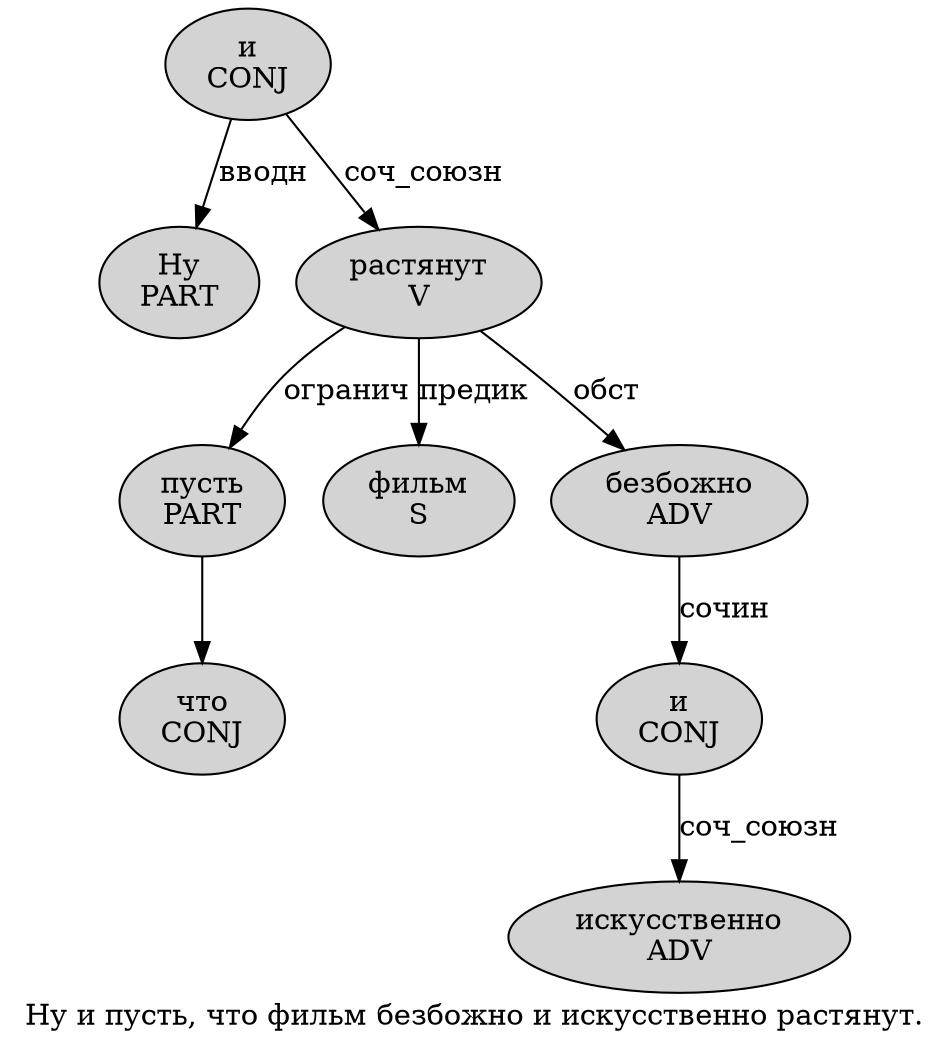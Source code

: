 digraph SENTENCE_2639 {
	graph [label="Ну и пусть, что фильм безбожно и искусственно растянут."]
	node [style=filled]
		0 [label="Ну
PART" color="" fillcolor=lightgray penwidth=1 shape=ellipse]
		1 [label="и
CONJ" color="" fillcolor=lightgray penwidth=1 shape=ellipse]
		2 [label="пусть
PART" color="" fillcolor=lightgray penwidth=1 shape=ellipse]
		4 [label="что
CONJ" color="" fillcolor=lightgray penwidth=1 shape=ellipse]
		5 [label="фильм
S" color="" fillcolor=lightgray penwidth=1 shape=ellipse]
		6 [label="безбожно
ADV" color="" fillcolor=lightgray penwidth=1 shape=ellipse]
		7 [label="и
CONJ" color="" fillcolor=lightgray penwidth=1 shape=ellipse]
		8 [label="искусственно
ADV" color="" fillcolor=lightgray penwidth=1 shape=ellipse]
		9 [label="растянут
V" color="" fillcolor=lightgray penwidth=1 shape=ellipse]
			6 -> 7 [label="сочин"]
			7 -> 8 [label="соч_союзн"]
			1 -> 0 [label="вводн"]
			1 -> 9 [label="соч_союзн"]
			9 -> 2 [label="огранич"]
			9 -> 5 [label="предик"]
			9 -> 6 [label="обст"]
			2 -> 4
}
